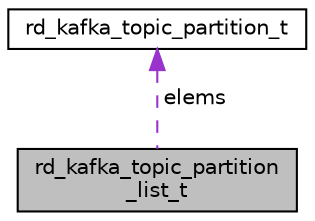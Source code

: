 digraph "rd_kafka_topic_partition_list_t"
{
  edge [fontname="Helvetica",fontsize="10",labelfontname="Helvetica",labelfontsize="10"];
  node [fontname="Helvetica",fontsize="10",shape=record];
  Node1 [label="rd_kafka_topic_partition\l_list_t",height=0.2,width=0.4,color="black", fillcolor="grey75", style="filled" fontcolor="black"];
  Node2 -> Node1 [dir="back",color="darkorchid3",fontsize="10",style="dashed",label=" elems" ,fontname="Helvetica"];
  Node2 [label="rd_kafka_topic_partition_t",height=0.2,width=0.4,color="black", fillcolor="white", style="filled",URL="$structrd__kafka__topic__partition__t.html",tooltip="Topic+Partition place holder. "];
}
